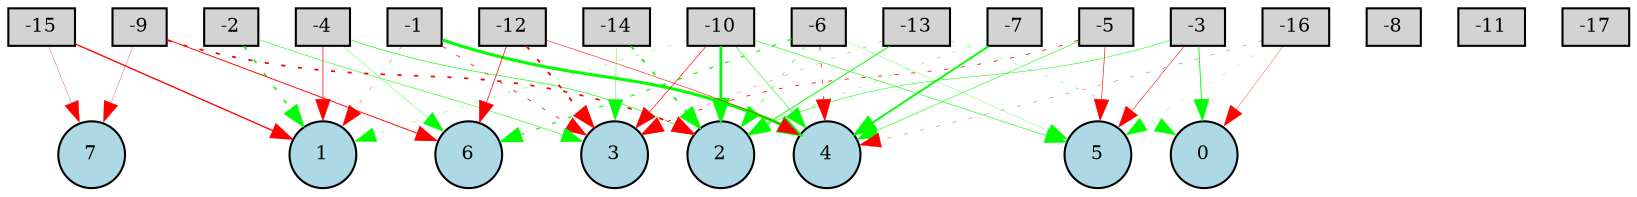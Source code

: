 digraph {
	node [fontsize=9 height=0.2 shape=circle width=0.2]
	-1 [fillcolor=lightgray shape=box style=filled]
	-2 [fillcolor=lightgray shape=box style=filled]
	-3 [fillcolor=lightgray shape=box style=filled]
	-4 [fillcolor=lightgray shape=box style=filled]
	-5 [fillcolor=lightgray shape=box style=filled]
	-6 [fillcolor=lightgray shape=box style=filled]
	-7 [fillcolor=lightgray shape=box style=filled]
	-8 [fillcolor=lightgray shape=box style=filled]
	-9 [fillcolor=lightgray shape=box style=filled]
	-10 [fillcolor=lightgray shape=box style=filled]
	-11 [fillcolor=lightgray shape=box style=filled]
	-12 [fillcolor=lightgray shape=box style=filled]
	-13 [fillcolor=lightgray shape=box style=filled]
	-14 [fillcolor=lightgray shape=box style=filled]
	-15 [fillcolor=lightgray shape=box style=filled]
	-16 [fillcolor=lightgray shape=box style=filled]
	-17 [fillcolor=lightgray shape=box style=filled]
	0 [fillcolor=lightblue style=filled]
	1 [fillcolor=lightblue style=filled]
	2 [fillcolor=lightblue style=filled]
	3 [fillcolor=lightblue style=filled]
	4 [fillcolor=lightblue style=filled]
	5 [fillcolor=lightblue style=filled]
	6 [fillcolor=lightblue style=filled]
	7 [fillcolor=lightblue style=filled]
	-15 -> 1 [color=red penwidth=0.6356736408986533 style=solid]
	-2 -> 3 [color=green penwidth=0.2594046472143364 style=solid]
	-10 -> 2 [color=green penwidth=1.3085611396770016 style=solid]
	-16 -> 5 [color=green penwidth=0.11039815070170758 style=dotted]
	-6 -> 2 [color=green penwidth=0.28713026894503135 style=dotted]
	-3 -> 2 [color=green penwidth=0.2542499243195569 style=solid]
	-9 -> 7 [color=red penwidth=0.1428313159139336 style=solid]
	-16 -> 4 [color=red penwidth=0.1719985558079175 style=dotted]
	-10 -> 1 [color=green penwidth=0.17894379960975954 style=dotted]
	-4 -> 2 [color=green penwidth=0.31209945834413 style=solid]
	-15 -> 7 [color=red penwidth=0.15120131712515977 style=solid]
	-6 -> 4 [color=red penwidth=0.3558247764518262 style=dotted]
	-10 -> 5 [color=green penwidth=0.2740330480158778 style=solid]
	-7 -> 2 [color=green penwidth=0.16261071636927105 style=dotted]
	-13 -> 3 [color=red penwidth=0.1379891350677599 style=dotted]
	-12 -> 4 [color=red penwidth=0.2620834621089123 style=solid]
	-5 -> 3 [color=red penwidth=0.3833160501347421 style=dotted]
	-1 -> 1 [color=red penwidth=0.17078003054515012 style=dotted]
	-1 -> 4 [color=green penwidth=1.4606740269379792 style=solid]
	-3 -> 5 [color=red penwidth=0.2691000620106038 style=solid]
	-4 -> 1 [color=red penwidth=0.34146742703150956 style=solid]
	-14 -> 3 [color=green penwidth=0.1822584419858711 style=solid]
	-12 -> 3 [color=red penwidth=0.8801326347359613 style=dotted]
	-9 -> 6 [color=red penwidth=0.44896591516949713 style=solid]
	-1 -> 3 [color=red penwidth=0.3543595652428285 style=dotted]
	-9 -> 2 [color=red penwidth=0.8326909959393413 style=dotted]
	-16 -> 0 [color=red penwidth=0.1584521965712446 style=solid]
	-2 -> 1 [color=green penwidth=0.782436734184108 style=dotted]
	-13 -> 0 [color=green penwidth=0.1968617051874763 style=dotted]
	-4 -> 6 [color=green penwidth=0.1647298036452866 style=solid]
	-14 -> 2 [color=green penwidth=0.8854692333986632 style=dotted]
	-5 -> 4 [color=green penwidth=0.2676845333114186 style=solid]
	-10 -> 4 [color=green penwidth=0.26742751018998573 style=solid]
	-13 -> 2 [color=green penwidth=0.45938416860232634 style=solid]
	-6 -> 5 [color=green penwidth=0.12971585929670057 style=solid]
	-5 -> 5 [color=red penwidth=0.2890307428020267 style=solid]
	-3 -> 0 [color=green penwidth=0.42278288495604455 style=solid]
	-7 -> 4 [color=green penwidth=0.9121944008542874 style=solid]
	-6 -> 6 [color=green penwidth=0.6026893777928836 style=dotted]
	-10 -> 3 [color=red penwidth=0.3228043140508848 style=solid]
	-12 -> 6 [color=red penwidth=0.36003567938789005 style=solid]
}
